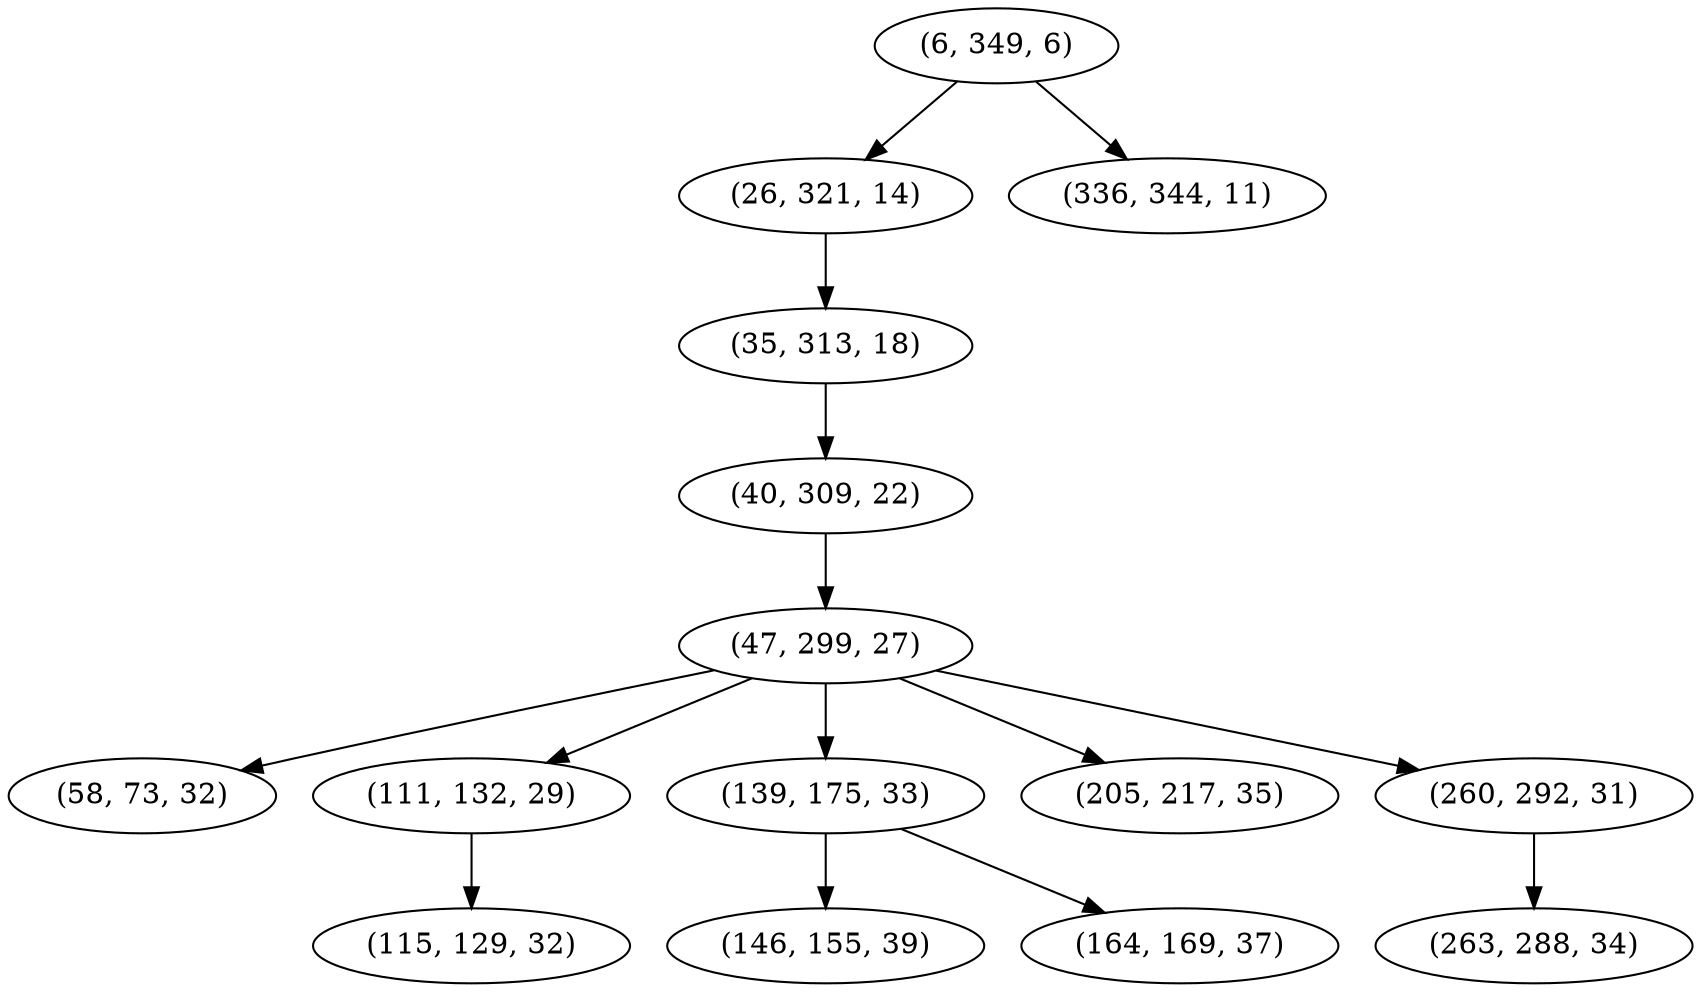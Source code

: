 digraph tree {
    "(6, 349, 6)";
    "(26, 321, 14)";
    "(35, 313, 18)";
    "(40, 309, 22)";
    "(47, 299, 27)";
    "(58, 73, 32)";
    "(111, 132, 29)";
    "(115, 129, 32)";
    "(139, 175, 33)";
    "(146, 155, 39)";
    "(164, 169, 37)";
    "(205, 217, 35)";
    "(260, 292, 31)";
    "(263, 288, 34)";
    "(336, 344, 11)";
    "(6, 349, 6)" -> "(26, 321, 14)";
    "(6, 349, 6)" -> "(336, 344, 11)";
    "(26, 321, 14)" -> "(35, 313, 18)";
    "(35, 313, 18)" -> "(40, 309, 22)";
    "(40, 309, 22)" -> "(47, 299, 27)";
    "(47, 299, 27)" -> "(58, 73, 32)";
    "(47, 299, 27)" -> "(111, 132, 29)";
    "(47, 299, 27)" -> "(139, 175, 33)";
    "(47, 299, 27)" -> "(205, 217, 35)";
    "(47, 299, 27)" -> "(260, 292, 31)";
    "(111, 132, 29)" -> "(115, 129, 32)";
    "(139, 175, 33)" -> "(146, 155, 39)";
    "(139, 175, 33)" -> "(164, 169, 37)";
    "(260, 292, 31)" -> "(263, 288, 34)";
}
